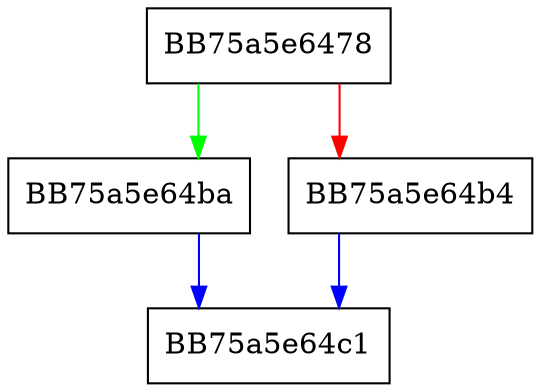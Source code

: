 digraph key_value_pair {
  node [shape="box"];
  graph [splines=ortho];
  BB75a5e6478 -> BB75a5e64ba [color="green"];
  BB75a5e6478 -> BB75a5e64b4 [color="red"];
  BB75a5e64b4 -> BB75a5e64c1 [color="blue"];
  BB75a5e64ba -> BB75a5e64c1 [color="blue"];
}
